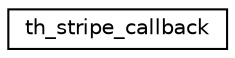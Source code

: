 digraph "Graphical Class Hierarchy"
{
  edge [fontname="Helvetica",fontsize="10",labelfontname="Helvetica",labelfontsize="10"];
  node [fontname="Helvetica",fontsize="10",shape=record];
  rankdir="LR";
  Node1 [label="th_stripe_callback",height=0.2,width=0.4,color="black", fillcolor="white", style="filled",URL="$structth__stripe__callback.html"];
}
